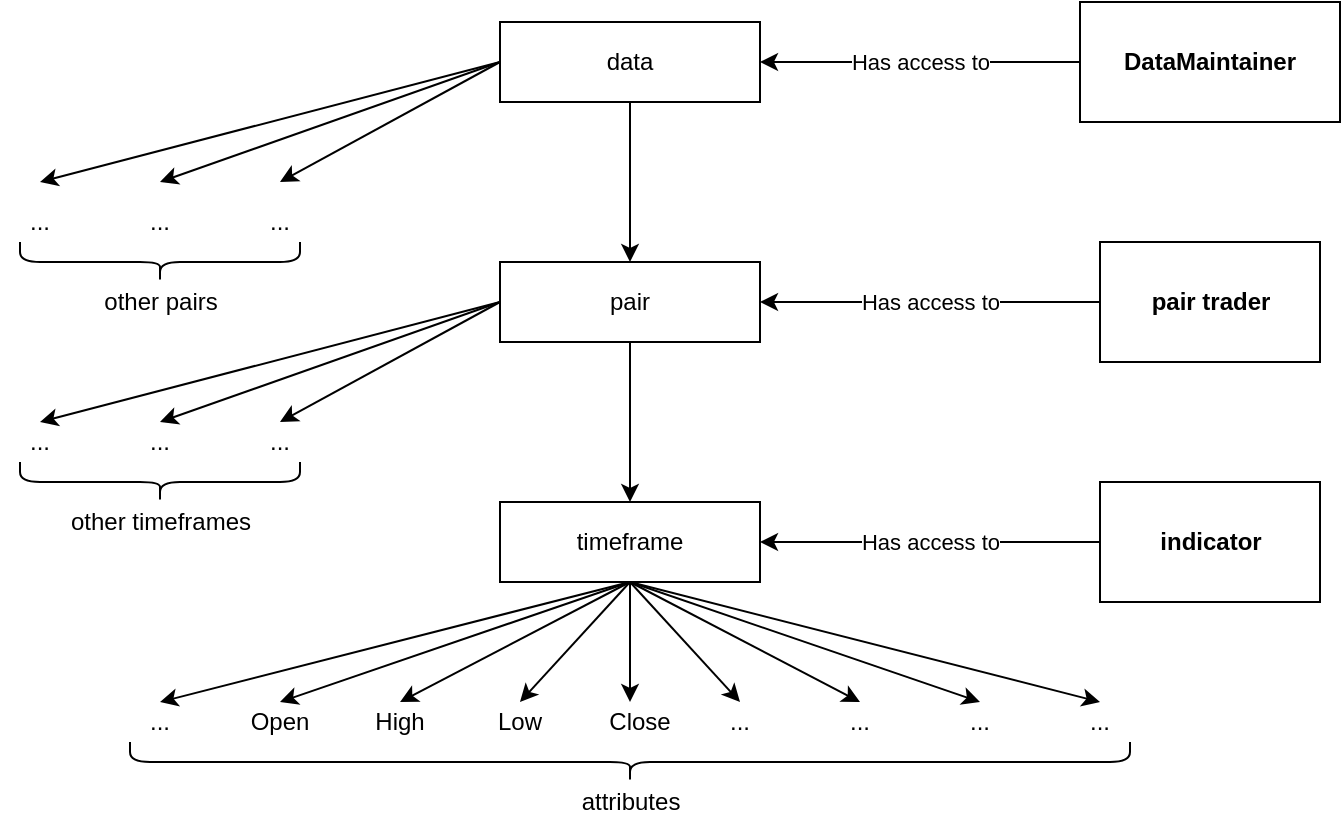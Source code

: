 <mxfile version="15.2.7" type="device"><diagram id="bZwGML5hGIHTJeVwTkUx" name="Page-1"><mxGraphModel dx="1021" dy="740" grid="1" gridSize="10" guides="1" tooltips="1" connect="1" arrows="1" fold="1" page="0" pageScale="1" pageWidth="827" pageHeight="1169" math="0" shadow="0"><root><mxCell id="0"/><mxCell id="1" parent="0"/><mxCell id="mXyN-4Q2bQ3NE0P3swlz-169" value="data" style="rounded=0;whiteSpace=wrap;html=1;" vertex="1" parent="1"><mxGeometry x="960" y="180" width="130" height="40" as="geometry"/></mxCell><mxCell id="mXyN-4Q2bQ3NE0P3swlz-170" value="pair" style="rounded=0;whiteSpace=wrap;html=1;" vertex="1" parent="1"><mxGeometry x="960" y="300" width="130" height="40" as="geometry"/></mxCell><mxCell id="mXyN-4Q2bQ3NE0P3swlz-171" value="timeframe" style="rounded=0;whiteSpace=wrap;html=1;" vertex="1" parent="1"><mxGeometry x="960" y="420" width="130" height="40" as="geometry"/></mxCell><mxCell id="mXyN-4Q2bQ3NE0P3swlz-173" value="&lt;span style=&quot;color: rgb(0, 0, 0); font-family: helvetica; font-size: 11px; font-style: normal; font-weight: 400; letter-spacing: normal; text-align: center; text-indent: 0px; text-transform: none; word-spacing: 0px; background-color: rgb(255, 255, 255); display: inline; float: none;&quot;&gt;Has access to&lt;/span&gt;" style="edgeStyle=orthogonalEdgeStyle;rounded=0;orthogonalLoop=1;jettySize=auto;html=1;entryX=1;entryY=0.5;entryDx=0;entryDy=0;" edge="1" parent="1" source="mXyN-4Q2bQ3NE0P3swlz-174" target="mXyN-4Q2bQ3NE0P3swlz-171"><mxGeometry relative="1" as="geometry"/></mxCell><mxCell id="mXyN-4Q2bQ3NE0P3swlz-174" value="&lt;b&gt;indicator&lt;/b&gt;" style="html=1;" vertex="1" parent="1"><mxGeometry x="1260" y="410" width="110" height="60" as="geometry"/></mxCell><mxCell id="mXyN-4Q2bQ3NE0P3swlz-175" value="Has access to" style="edgeStyle=orthogonalEdgeStyle;rounded=0;orthogonalLoop=1;jettySize=auto;html=1;entryX=1;entryY=0.5;entryDx=0;entryDy=0;" edge="1" parent="1" source="mXyN-4Q2bQ3NE0P3swlz-176" target="mXyN-4Q2bQ3NE0P3swlz-170"><mxGeometry relative="1" as="geometry"/></mxCell><mxCell id="mXyN-4Q2bQ3NE0P3swlz-176" value="&lt;b&gt;pair trader&lt;/b&gt;" style="html=1;" vertex="1" parent="1"><mxGeometry x="1260" y="290" width="110" height="60" as="geometry"/></mxCell><mxCell id="mXyN-4Q2bQ3NE0P3swlz-177" value="" style="endArrow=classic;html=1;exitX=0;exitY=0.5;exitDx=0;exitDy=0;" edge="1" parent="1" source="mXyN-4Q2bQ3NE0P3swlz-169"><mxGeometry width="50" height="50" relative="1" as="geometry"><mxPoint x="1080" y="400" as="sourcePoint"/><mxPoint x="730" y="260" as="targetPoint"/></mxGeometry></mxCell><mxCell id="mXyN-4Q2bQ3NE0P3swlz-178" value="" style="endArrow=classic;html=1;exitX=0;exitY=0.5;exitDx=0;exitDy=0;" edge="1" parent="1" source="mXyN-4Q2bQ3NE0P3swlz-169"><mxGeometry width="50" height="50" relative="1" as="geometry"><mxPoint x="970" y="200" as="sourcePoint"/><mxPoint x="790" y="260" as="targetPoint"/></mxGeometry></mxCell><mxCell id="mXyN-4Q2bQ3NE0P3swlz-179" value="" style="endArrow=classic;html=1;" edge="1" parent="1"><mxGeometry width="50" height="50" relative="1" as="geometry"><mxPoint x="960" y="200" as="sourcePoint"/><mxPoint x="850" y="260" as="targetPoint"/></mxGeometry></mxCell><mxCell id="mXyN-4Q2bQ3NE0P3swlz-180" value="" style="endArrow=classic;html=1;" edge="1" parent="1" source="mXyN-4Q2bQ3NE0P3swlz-169" target="mXyN-4Q2bQ3NE0P3swlz-170"><mxGeometry width="50" height="50" relative="1" as="geometry"><mxPoint x="1024.66" y="220.0" as="sourcePoint"/><mxPoint x="1024.66" y="260.0" as="targetPoint"/></mxGeometry></mxCell><mxCell id="mXyN-4Q2bQ3NE0P3swlz-181" value="" style="endArrow=classic;html=1;" edge="1" parent="1" source="mXyN-4Q2bQ3NE0P3swlz-170" target="mXyN-4Q2bQ3NE0P3swlz-171"><mxGeometry width="50" height="50" relative="1" as="geometry"><mxPoint x="1035" y="270.0" as="sourcePoint"/><mxPoint x="1025" y="380" as="targetPoint"/></mxGeometry></mxCell><mxCell id="mXyN-4Q2bQ3NE0P3swlz-182" value="" style="endArrow=classic;html=1;exitX=0;exitY=0.5;exitDx=0;exitDy=0;" edge="1" parent="1"><mxGeometry width="50" height="50" relative="1" as="geometry"><mxPoint x="960" y="320" as="sourcePoint"/><mxPoint x="730" y="380.0" as="targetPoint"/></mxGeometry></mxCell><mxCell id="mXyN-4Q2bQ3NE0P3swlz-183" value="" style="endArrow=classic;html=1;exitX=0;exitY=0.5;exitDx=0;exitDy=0;" edge="1" parent="1"><mxGeometry width="50" height="50" relative="1" as="geometry"><mxPoint x="960" y="320" as="sourcePoint"/><mxPoint x="790" y="380.0" as="targetPoint"/></mxGeometry></mxCell><mxCell id="mXyN-4Q2bQ3NE0P3swlz-184" value="" style="endArrow=classic;html=1;" edge="1" parent="1"><mxGeometry width="50" height="50" relative="1" as="geometry"><mxPoint x="960" y="320" as="sourcePoint"/><mxPoint x="850" y="380.0" as="targetPoint"/></mxGeometry></mxCell><mxCell id="mXyN-4Q2bQ3NE0P3swlz-185" value="..." style="text;html=1;strokeColor=none;fillColor=none;align=center;verticalAlign=middle;whiteSpace=wrap;rounded=0;" vertex="1" parent="1"><mxGeometry x="710" y="270" width="40" height="20" as="geometry"/></mxCell><mxCell id="mXyN-4Q2bQ3NE0P3swlz-186" value="..." style="text;html=1;strokeColor=none;fillColor=none;align=center;verticalAlign=middle;whiteSpace=wrap;rounded=0;" vertex="1" parent="1"><mxGeometry x="770" y="270" width="40" height="20" as="geometry"/></mxCell><mxCell id="mXyN-4Q2bQ3NE0P3swlz-187" value="..." style="text;html=1;strokeColor=none;fillColor=none;align=center;verticalAlign=middle;whiteSpace=wrap;rounded=0;" vertex="1" parent="1"><mxGeometry x="830" y="270" width="40" height="20" as="geometry"/></mxCell><mxCell id="mXyN-4Q2bQ3NE0P3swlz-188" value="..." style="text;html=1;strokeColor=none;fillColor=none;align=center;verticalAlign=middle;whiteSpace=wrap;rounded=0;" vertex="1" parent="1"><mxGeometry x="710" y="380" width="40" height="20" as="geometry"/></mxCell><mxCell id="mXyN-4Q2bQ3NE0P3swlz-189" value="..." style="text;html=1;strokeColor=none;fillColor=none;align=center;verticalAlign=middle;whiteSpace=wrap;rounded=0;" vertex="1" parent="1"><mxGeometry x="770" y="380" width="40" height="20" as="geometry"/></mxCell><mxCell id="mXyN-4Q2bQ3NE0P3swlz-190" value="..." style="text;html=1;strokeColor=none;fillColor=none;align=center;verticalAlign=middle;whiteSpace=wrap;rounded=0;" vertex="1" parent="1"><mxGeometry x="830" y="380" width="40" height="20" as="geometry"/></mxCell><mxCell id="mXyN-4Q2bQ3NE0P3swlz-192" value="" style="endArrow=classic;html=1;exitX=0.5;exitY=1;exitDx=0;exitDy=0;" edge="1" parent="1"><mxGeometry width="50" height="50" relative="1" as="geometry"><mxPoint x="1025" y="460" as="sourcePoint"/><mxPoint x="790" y="520.0" as="targetPoint"/></mxGeometry></mxCell><mxCell id="mXyN-4Q2bQ3NE0P3swlz-193" value="" style="endArrow=classic;html=1;exitX=0.5;exitY=1;exitDx=0;exitDy=0;" edge="1" parent="1"><mxGeometry width="50" height="50" relative="1" as="geometry"><mxPoint x="1025" y="460" as="sourcePoint"/><mxPoint x="850" y="520.0" as="targetPoint"/></mxGeometry></mxCell><mxCell id="mXyN-4Q2bQ3NE0P3swlz-194" value="" style="endArrow=classic;html=1;exitX=0.5;exitY=1;exitDx=0;exitDy=0;" edge="1" parent="1"><mxGeometry width="50" height="50" relative="1" as="geometry"><mxPoint x="1025" y="460" as="sourcePoint"/><mxPoint x="910" y="520.0" as="targetPoint"/></mxGeometry></mxCell><mxCell id="mXyN-4Q2bQ3NE0P3swlz-195" value="..." style="text;html=1;strokeColor=none;fillColor=none;align=center;verticalAlign=middle;whiteSpace=wrap;rounded=0;" vertex="1" parent="1"><mxGeometry x="770" y="520" width="40" height="20" as="geometry"/></mxCell><mxCell id="mXyN-4Q2bQ3NE0P3swlz-196" value="Open" style="text;html=1;strokeColor=none;fillColor=none;align=center;verticalAlign=middle;whiteSpace=wrap;rounded=0;" vertex="1" parent="1"><mxGeometry x="830" y="520" width="40" height="20" as="geometry"/></mxCell><mxCell id="mXyN-4Q2bQ3NE0P3swlz-197" value="High" style="text;html=1;strokeColor=none;fillColor=none;align=center;verticalAlign=middle;whiteSpace=wrap;rounded=0;" vertex="1" parent="1"><mxGeometry x="890" y="520" width="40" height="20" as="geometry"/></mxCell><mxCell id="mXyN-4Q2bQ3NE0P3swlz-198" value="" style="endArrow=classic;html=1;exitX=0.5;exitY=1;exitDx=0;exitDy=0;" edge="1" parent="1"><mxGeometry width="50" height="50" relative="1" as="geometry"><mxPoint x="1025" y="460" as="sourcePoint"/><mxPoint x="970" y="520" as="targetPoint"/></mxGeometry></mxCell><mxCell id="mXyN-4Q2bQ3NE0P3swlz-199" value="" style="endArrow=classic;html=1;exitX=0.5;exitY=1;exitDx=0;exitDy=0;" edge="1" parent="1"><mxGeometry width="50" height="50" relative="1" as="geometry"><mxPoint x="1025" y="460" as="sourcePoint"/><mxPoint x="1025" y="520" as="targetPoint"/></mxGeometry></mxCell><mxCell id="mXyN-4Q2bQ3NE0P3swlz-200" value="Low" style="text;html=1;strokeColor=none;fillColor=none;align=center;verticalAlign=middle;whiteSpace=wrap;rounded=0;" vertex="1" parent="1"><mxGeometry x="950" y="520" width="40" height="20" as="geometry"/></mxCell><mxCell id="mXyN-4Q2bQ3NE0P3swlz-201" value="Close" style="text;html=1;strokeColor=none;fillColor=none;align=center;verticalAlign=middle;whiteSpace=wrap;rounded=0;" vertex="1" parent="1"><mxGeometry x="1010" y="520" width="40" height="20" as="geometry"/></mxCell><mxCell id="mXyN-4Q2bQ3NE0P3swlz-202" value="" style="endArrow=classic;html=1;exitX=0.5;exitY=1;exitDx=0;exitDy=0;" edge="1" parent="1"><mxGeometry width="50" height="50" relative="1" as="geometry"><mxPoint x="1025" y="460" as="sourcePoint"/><mxPoint x="1080" y="520" as="targetPoint"/></mxGeometry></mxCell><mxCell id="mXyN-4Q2bQ3NE0P3swlz-203" value="" style="endArrow=classic;html=1;exitX=0.5;exitY=1;exitDx=0;exitDy=0;" edge="1" parent="1"><mxGeometry width="50" height="50" relative="1" as="geometry"><mxPoint x="1025" y="460" as="sourcePoint"/><mxPoint x="1140" y="520" as="targetPoint"/></mxGeometry></mxCell><mxCell id="mXyN-4Q2bQ3NE0P3swlz-204" value="" style="endArrow=classic;html=1;exitX=0.5;exitY=1;exitDx=0;exitDy=0;" edge="1" parent="1"><mxGeometry width="50" height="50" relative="1" as="geometry"><mxPoint x="1025" y="460" as="sourcePoint"/><mxPoint x="1200" y="520" as="targetPoint"/></mxGeometry></mxCell><mxCell id="mXyN-4Q2bQ3NE0P3swlz-205" value="..." style="text;html=1;strokeColor=none;fillColor=none;align=center;verticalAlign=middle;whiteSpace=wrap;rounded=0;" vertex="1" parent="1"><mxGeometry x="1060" y="520" width="40" height="20" as="geometry"/></mxCell><mxCell id="mXyN-4Q2bQ3NE0P3swlz-206" value="..." style="text;html=1;strokeColor=none;fillColor=none;align=center;verticalAlign=middle;whiteSpace=wrap;rounded=0;" vertex="1" parent="1"><mxGeometry x="1120" y="520" width="40" height="20" as="geometry"/></mxCell><mxCell id="mXyN-4Q2bQ3NE0P3swlz-207" value="..." style="text;html=1;strokeColor=none;fillColor=none;align=center;verticalAlign=middle;whiteSpace=wrap;rounded=0;" vertex="1" parent="1"><mxGeometry x="1180" y="520" width="40" height="20" as="geometry"/></mxCell><mxCell id="mXyN-4Q2bQ3NE0P3swlz-208" value="" style="endArrow=classic;html=1;exitX=0.5;exitY=1;exitDx=0;exitDy=0;" edge="1" parent="1"><mxGeometry width="50" height="50" relative="1" as="geometry"><mxPoint x="1025" y="460" as="sourcePoint"/><mxPoint x="1260" y="520" as="targetPoint"/></mxGeometry></mxCell><mxCell id="mXyN-4Q2bQ3NE0P3swlz-209" value="..." style="text;html=1;strokeColor=none;fillColor=none;align=center;verticalAlign=middle;whiteSpace=wrap;rounded=0;" vertex="1" parent="1"><mxGeometry x="1240" y="520" width="40" height="20" as="geometry"/></mxCell><mxCell id="mXyN-4Q2bQ3NE0P3swlz-210" value="&lt;b&gt;DataMaintainer&lt;/b&gt;" style="rounded=0;whiteSpace=wrap;html=1;" vertex="1" parent="1"><mxGeometry x="1250" y="170" width="130" height="60" as="geometry"/></mxCell><mxCell id="mXyN-4Q2bQ3NE0P3swlz-211" value="&lt;span style=&quot;color: rgb(0, 0, 0); font-family: helvetica; font-size: 11px; font-style: normal; font-weight: 400; letter-spacing: normal; text-align: center; text-indent: 0px; text-transform: none; word-spacing: 0px; background-color: rgb(255, 255, 255); display: inline; float: none;&quot;&gt;Has access to&lt;/span&gt;" style="endArrow=classic;html=1;" edge="1" parent="1" source="mXyN-4Q2bQ3NE0P3swlz-210" target="mXyN-4Q2bQ3NE0P3swlz-169"><mxGeometry width="50" height="50" relative="1" as="geometry"><mxPoint x="970.0" y="210" as="sourcePoint"/><mxPoint x="740" y="270" as="targetPoint"/></mxGeometry></mxCell><mxCell id="mXyN-4Q2bQ3NE0P3swlz-213" value="" style="shape=curlyBracket;whiteSpace=wrap;html=1;rounded=1;flipH=1;rotation=90;" vertex="1" parent="1"><mxGeometry x="1015" y="300" width="20" height="500" as="geometry"/></mxCell><mxCell id="mXyN-4Q2bQ3NE0P3swlz-214" value="" style="shape=curlyBracket;whiteSpace=wrap;html=1;rounded=1;flipH=1;rotation=90;" vertex="1" parent="1"><mxGeometry x="780" y="230" width="20" height="140" as="geometry"/></mxCell><mxCell id="mXyN-4Q2bQ3NE0P3swlz-215" value="other pairs" style="text;html=1;align=center;verticalAlign=middle;resizable=0;points=[];autosize=1;strokeColor=none;fillColor=none;" vertex="1" parent="1"><mxGeometry x="755" y="310" width="70" height="20" as="geometry"/></mxCell><mxCell id="mXyN-4Q2bQ3NE0P3swlz-216" value="" style="shape=curlyBracket;whiteSpace=wrap;html=1;rounded=1;flipH=1;rotation=90;" vertex="1" parent="1"><mxGeometry x="780" y="340" width="20" height="140" as="geometry"/></mxCell><mxCell id="mXyN-4Q2bQ3NE0P3swlz-217" value="other timeframes" style="text;html=1;align=center;verticalAlign=middle;resizable=0;points=[];autosize=1;strokeColor=none;fillColor=none;" vertex="1" parent="1"><mxGeometry x="735" y="420" width="110" height="20" as="geometry"/></mxCell><mxCell id="mXyN-4Q2bQ3NE0P3swlz-218" value="attributes" style="text;html=1;align=center;verticalAlign=middle;resizable=0;points=[];autosize=1;strokeColor=none;fillColor=none;" vertex="1" parent="1"><mxGeometry x="995" y="560" width="60" height="20" as="geometry"/></mxCell></root></mxGraphModel></diagram></mxfile>